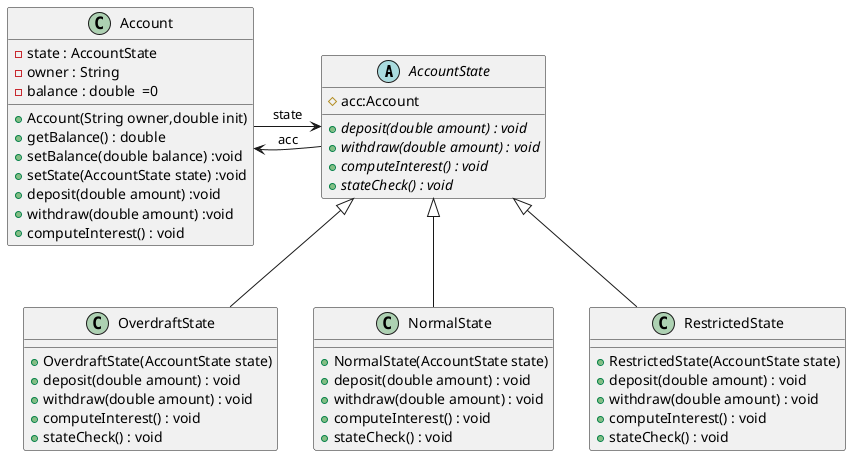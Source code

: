 @startuml

abstract class AccountState{
#acc:Account
+{abstract} deposit(double amount) : void
+{abstract} withdraw(double amount) : void
+{abstract} computeInterest() : void
+{abstract} stateCheck() : void
}

class OverdraftState{
+OverdraftState(AccountState state)
+deposit(double amount) : void
+withdraw(double amount) : void
+computeInterest() : void
+stateCheck() : void
}
class NormalState{
+NormalState(AccountState state)
+deposit(double amount) : void
+withdraw(double amount) : void
+computeInterest() : void
+stateCheck() : void
}
class RestrictedState{
+RestrictedState(AccountState state)
+deposit(double amount) : void
+withdraw(double amount) : void
+computeInterest() : void
+stateCheck() : void
}


class Account{
-state : AccountState
-owner : String
-balance : double  =0
+Account(String owner,double init)
+getBalance() : double
+setBalance(double balance) :void
+setState(AccountState state) :void
+deposit(double amount) :void
+withdraw(double amount) :void
+computeInterest() : void
}

NormalState -up-|>AccountState
RestrictedState -up-|>AccountState
OverdraftState -up-|>AccountState
Account -right->AccountState:state
AccountState -left->Account:acc
@enduml